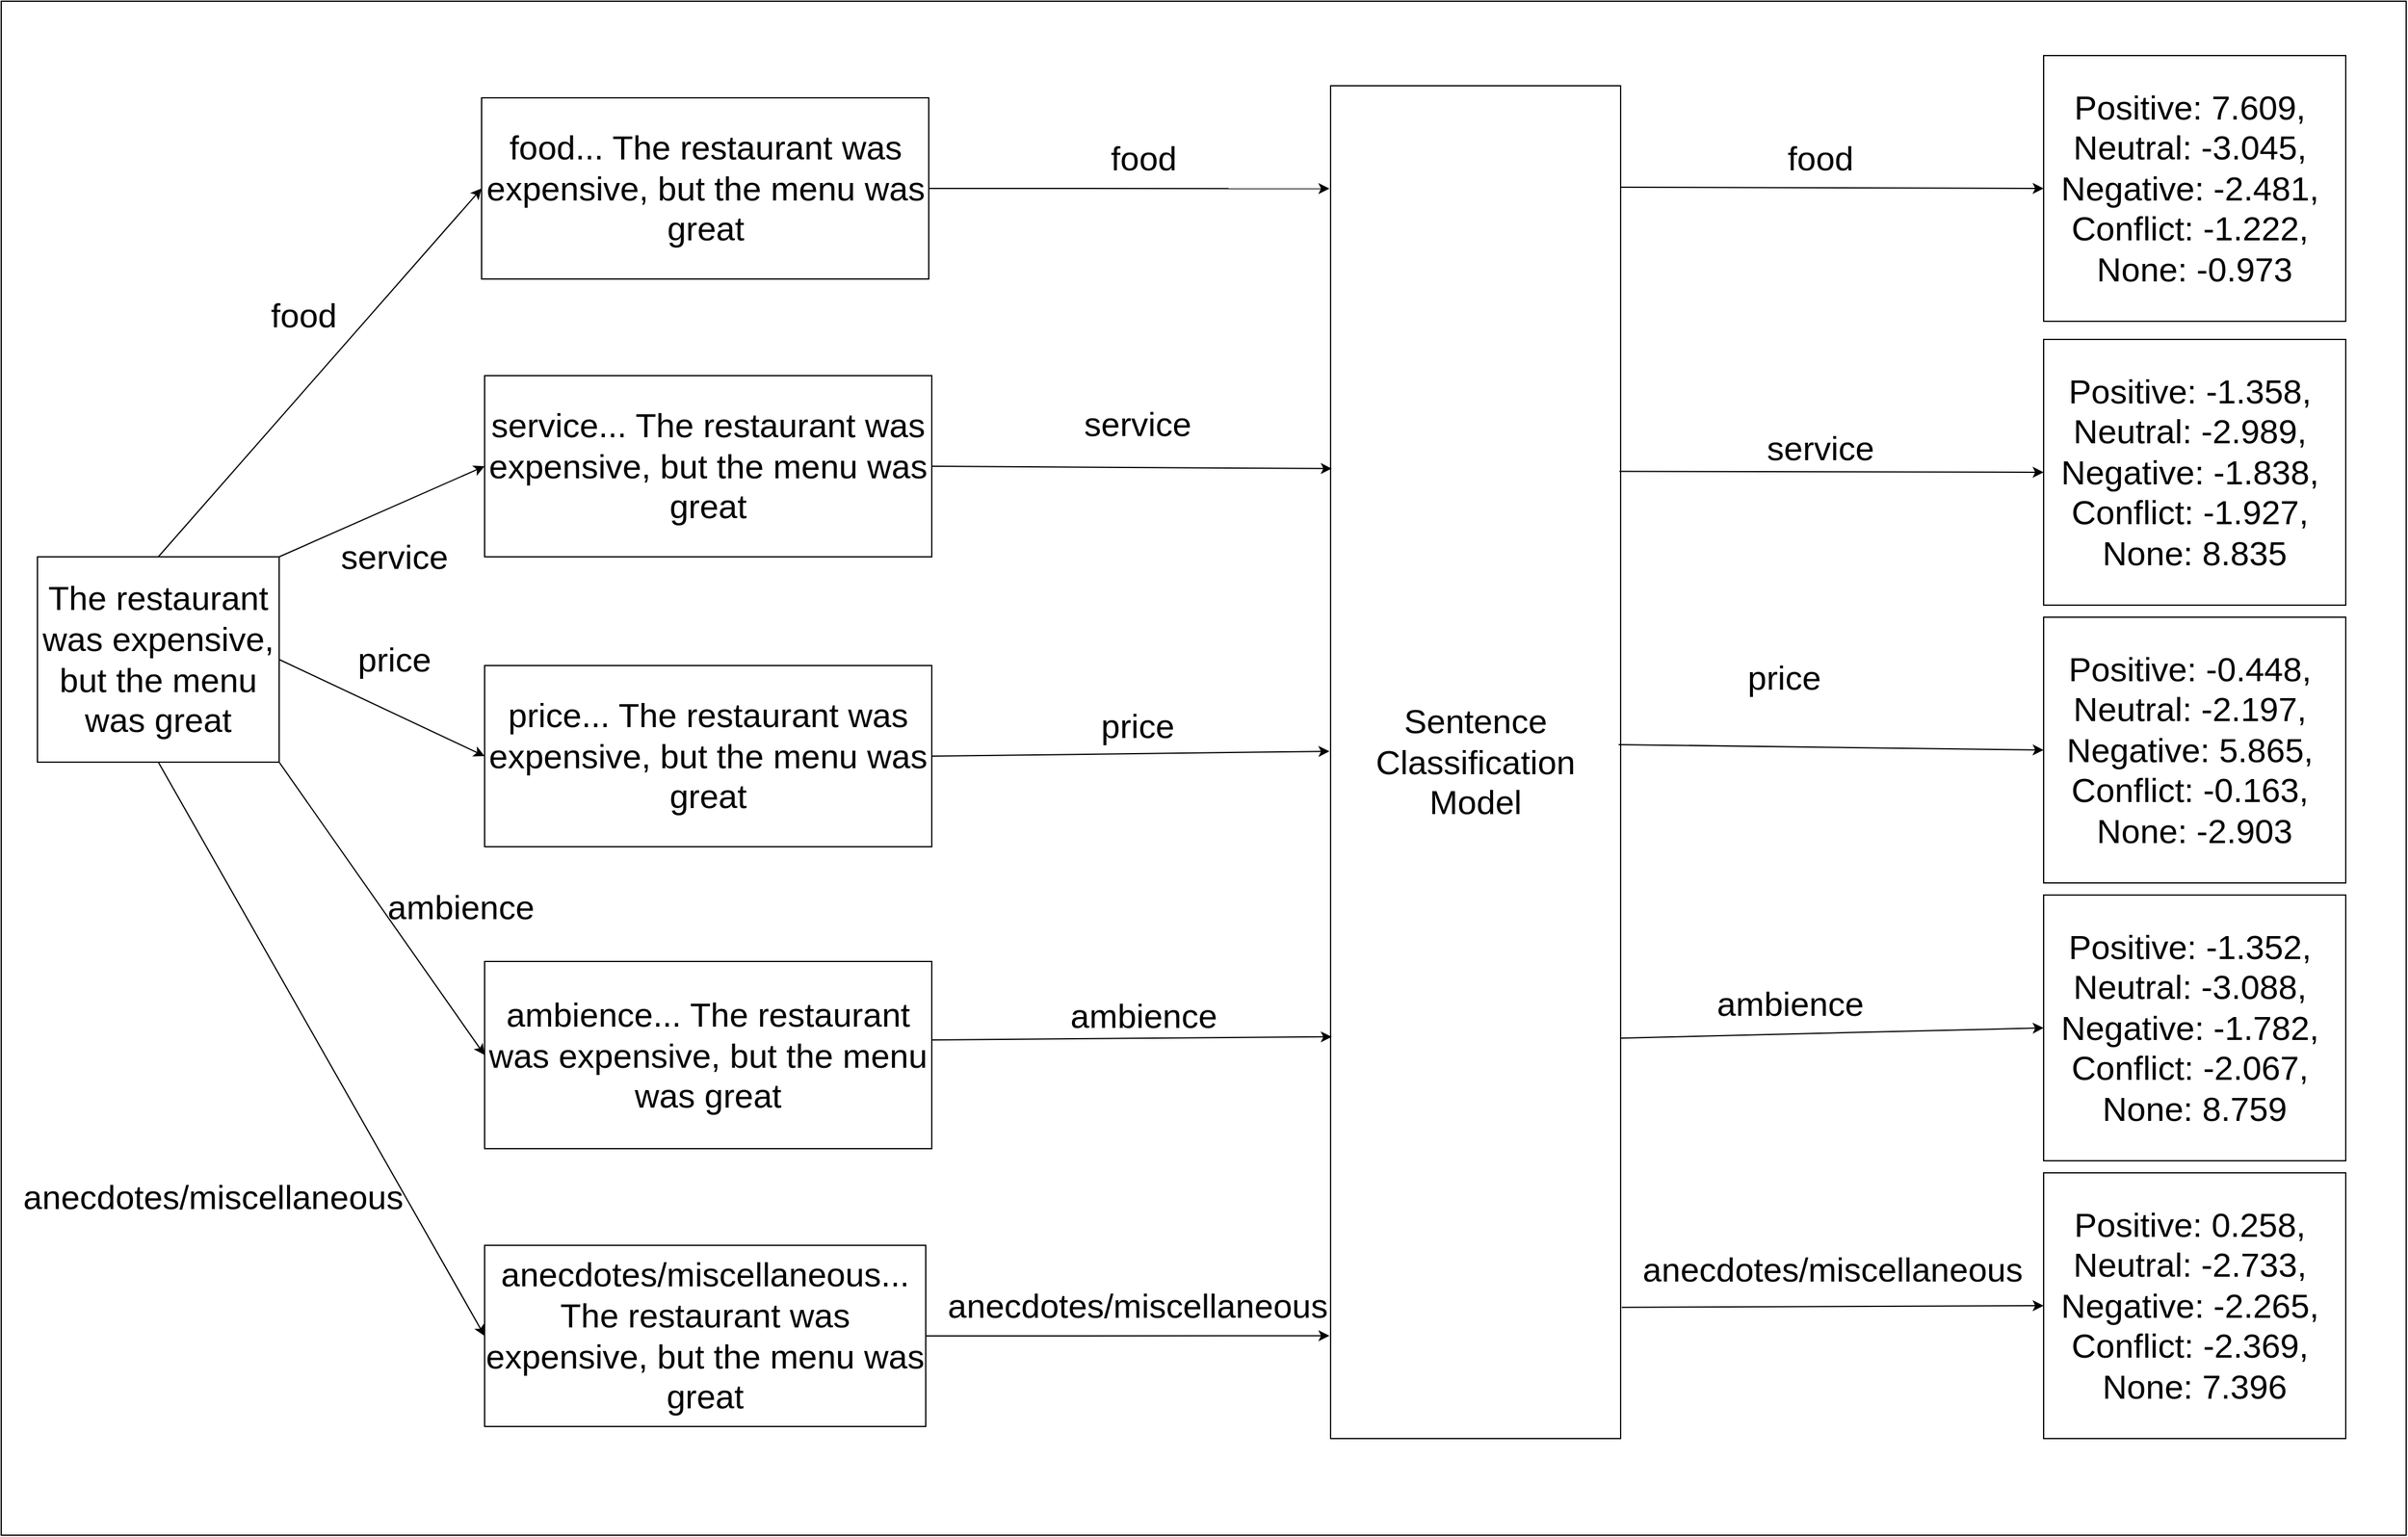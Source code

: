 <mxfile version="21.5.2" type="device">
  <diagram name="Page-1" id="GRuL2HMlIGnTMv60ljjs">
    <mxGraphModel dx="3240" dy="2625" grid="1" gridSize="10" guides="1" tooltips="1" connect="1" arrows="1" fold="1" page="1" pageScale="1" pageWidth="850" pageHeight="1100" math="0" shadow="0">
      <root>
        <mxCell id="0" />
        <mxCell id="1" parent="0" />
        <mxCell id="idzTTigCSiNujsVQetbt-52" value="" style="rounded=0;whiteSpace=wrap;html=1;fontSize=28;" vertex="1" parent="1">
          <mxGeometry x="-80" y="-130" width="1990" height="1270" as="geometry" />
        </mxCell>
        <mxCell id="idzTTigCSiNujsVQetbt-1" value="The restaurant was expensive, but the menu was great" style="rounded=0;whiteSpace=wrap;html=1;fontSize=28;" vertex="1" parent="1">
          <mxGeometry x="-50" y="330" width="200" height="170" as="geometry" />
        </mxCell>
        <mxCell id="idzTTigCSiNujsVQetbt-2" value="food... The restaurant was expensive, but the menu was great" style="rounded=0;whiteSpace=wrap;html=1;fontSize=28;" vertex="1" parent="1">
          <mxGeometry x="317.5" y="-50" width="370" height="150" as="geometry" />
        </mxCell>
        <mxCell id="idzTTigCSiNujsVQetbt-7" value="" style="endArrow=classic;html=1;rounded=0;entryX=0;entryY=0.5;entryDx=0;entryDy=0;exitX=0.5;exitY=0;exitDx=0;exitDy=0;fontSize=28;" edge="1" parent="1" source="idzTTigCSiNujsVQetbt-1" target="idzTTigCSiNujsVQetbt-2">
          <mxGeometry width="50" height="50" relative="1" as="geometry">
            <mxPoint x="400" y="440" as="sourcePoint" />
            <mxPoint x="450" y="390" as="targetPoint" />
          </mxGeometry>
        </mxCell>
        <mxCell id="idzTTigCSiNujsVQetbt-8" value="food" style="text;html=1;align=center;verticalAlign=middle;resizable=0;points=[];autosize=1;strokeColor=none;fillColor=none;fontSize=28;" vertex="1" parent="1">
          <mxGeometry x="130" y="105" width="80" height="50" as="geometry" />
        </mxCell>
        <mxCell id="idzTTigCSiNujsVQetbt-9" value="service... The restaurant was expensive, but the menu was great" style="rounded=0;whiteSpace=wrap;html=1;fontSize=28;" vertex="1" parent="1">
          <mxGeometry x="320" y="180" width="370" height="150" as="geometry" />
        </mxCell>
        <mxCell id="idzTTigCSiNujsVQetbt-10" value="anecdotes/miscellaneous... The restaurant was expensive, but the menu was great" style="rounded=0;whiteSpace=wrap;html=1;fontSize=28;" vertex="1" parent="1">
          <mxGeometry x="320" y="900" width="365" height="150" as="geometry" />
        </mxCell>
        <mxCell id="idzTTigCSiNujsVQetbt-11" value="price... The restaurant was expensive, but the menu was great" style="rounded=0;whiteSpace=wrap;html=1;fontSize=28;" vertex="1" parent="1">
          <mxGeometry x="320" y="420" width="370" height="150" as="geometry" />
        </mxCell>
        <mxCell id="idzTTigCSiNujsVQetbt-12" value="ambience... The restaurant was expensive, but the menu was great" style="rounded=0;whiteSpace=wrap;html=1;fontSize=28;" vertex="1" parent="1">
          <mxGeometry x="320" y="665" width="370" height="155" as="geometry" />
        </mxCell>
        <mxCell id="idzTTigCSiNujsVQetbt-13" value="" style="endArrow=classic;html=1;rounded=0;entryX=0;entryY=0.5;entryDx=0;entryDy=0;exitX=1;exitY=0;exitDx=0;exitDy=0;fontSize=28;" edge="1" parent="1" source="idzTTigCSiNujsVQetbt-1" target="idzTTigCSiNujsVQetbt-9">
          <mxGeometry width="50" height="50" relative="1" as="geometry">
            <mxPoint x="400" y="480" as="sourcePoint" />
            <mxPoint x="450" y="430" as="targetPoint" />
          </mxGeometry>
        </mxCell>
        <mxCell id="idzTTigCSiNujsVQetbt-14" value="service" style="text;html=1;align=center;verticalAlign=middle;resizable=0;points=[];autosize=1;strokeColor=none;fillColor=none;fontSize=28;" vertex="1" parent="1">
          <mxGeometry x="190" y="305" width="110" height="50" as="geometry" />
        </mxCell>
        <mxCell id="idzTTigCSiNujsVQetbt-15" value="" style="endArrow=classic;html=1;rounded=0;exitX=1;exitY=0.5;exitDx=0;exitDy=0;entryX=0;entryY=0.5;entryDx=0;entryDy=0;fontSize=28;" edge="1" parent="1" source="idzTTigCSiNujsVQetbt-1" target="idzTTigCSiNujsVQetbt-11">
          <mxGeometry width="50" height="50" relative="1" as="geometry">
            <mxPoint x="400" y="480" as="sourcePoint" />
            <mxPoint x="450" y="430" as="targetPoint" />
          </mxGeometry>
        </mxCell>
        <mxCell id="idzTTigCSiNujsVQetbt-16" value="price" style="text;html=1;align=center;verticalAlign=middle;resizable=0;points=[];autosize=1;strokeColor=none;fillColor=none;fontSize=28;" vertex="1" parent="1">
          <mxGeometry x="205" y="390" width="80" height="50" as="geometry" />
        </mxCell>
        <mxCell id="idzTTigCSiNujsVQetbt-17" value="" style="endArrow=classic;html=1;rounded=0;entryX=0;entryY=0.5;entryDx=0;entryDy=0;exitX=1;exitY=1;exitDx=0;exitDy=0;fontSize=28;" edge="1" parent="1" source="idzTTigCSiNujsVQetbt-1" target="idzTTigCSiNujsVQetbt-12">
          <mxGeometry width="50" height="50" relative="1" as="geometry">
            <mxPoint x="275" y="560" as="sourcePoint" />
            <mxPoint x="450" y="430" as="targetPoint" />
          </mxGeometry>
        </mxCell>
        <mxCell id="idzTTigCSiNujsVQetbt-19" value="" style="endArrow=classic;html=1;rounded=0;exitX=0.5;exitY=1;exitDx=0;exitDy=0;entryX=0;entryY=0.5;entryDx=0;entryDy=0;fontSize=28;" edge="1" parent="1" source="idzTTigCSiNujsVQetbt-1" target="idzTTigCSiNujsVQetbt-10">
          <mxGeometry width="50" height="50" relative="1" as="geometry">
            <mxPoint x="400" y="480" as="sourcePoint" />
            <mxPoint x="450" y="430" as="targetPoint" />
          </mxGeometry>
        </mxCell>
        <mxCell id="idzTTigCSiNujsVQetbt-20" value="anecdotes/miscellaneous" style="text;html=1;align=center;verticalAlign=middle;resizable=0;points=[];autosize=1;strokeColor=none;fillColor=none;fontSize=28;" vertex="1" parent="1">
          <mxGeometry x="-75" y="835" width="340" height="50" as="geometry" />
        </mxCell>
        <mxCell id="idzTTigCSiNujsVQetbt-21" value="" style="endArrow=classic;html=1;rounded=0;exitX=1;exitY=0.5;exitDx=0;exitDy=0;entryX=-0.004;entryY=0.076;entryDx=0;entryDy=0;entryPerimeter=0;fontSize=28;" edge="1" parent="1" source="idzTTigCSiNujsVQetbt-2" target="idzTTigCSiNujsVQetbt-22">
          <mxGeometry width="50" height="50" relative="1" as="geometry">
            <mxPoint x="530" y="480" as="sourcePoint" />
            <mxPoint x="970" y="145" as="targetPoint" />
          </mxGeometry>
        </mxCell>
        <mxCell id="idzTTigCSiNujsVQetbt-22" value="Sentence Classification Model" style="rounded=0;whiteSpace=wrap;html=1;fontSize=28;" vertex="1" parent="1">
          <mxGeometry x="1020" y="-60" width="240" height="1120" as="geometry" />
        </mxCell>
        <mxCell id="idzTTigCSiNujsVQetbt-24" value="food" style="text;html=1;align=center;verticalAlign=middle;resizable=0;points=[];autosize=1;strokeColor=none;fillColor=none;fontSize=28;" vertex="1" parent="1">
          <mxGeometry x="825" y="-25" width="80" height="50" as="geometry" />
        </mxCell>
        <mxCell id="idzTTigCSiNujsVQetbt-25" value="" style="endArrow=classic;html=1;rounded=0;entryX=0.004;entryY=0.283;entryDx=0;entryDy=0;entryPerimeter=0;exitX=1;exitY=0.5;exitDx=0;exitDy=0;fontSize=28;" edge="1" parent="1" source="idzTTigCSiNujsVQetbt-9" target="idzTTigCSiNujsVQetbt-22">
          <mxGeometry width="50" height="50" relative="1" as="geometry">
            <mxPoint x="590" y="450" as="sourcePoint" />
            <mxPoint x="640" y="400" as="targetPoint" />
          </mxGeometry>
        </mxCell>
        <mxCell id="idzTTigCSiNujsVQetbt-26" value="" style="endArrow=classic;html=1;rounded=0;entryX=-0.004;entryY=0.492;entryDx=0;entryDy=0;exitX=1;exitY=0.5;exitDx=0;exitDy=0;entryPerimeter=0;fontSize=28;" edge="1" parent="1" source="idzTTigCSiNujsVQetbt-11" target="idzTTigCSiNujsVQetbt-22">
          <mxGeometry width="50" height="50" relative="1" as="geometry">
            <mxPoint x="590" y="450" as="sourcePoint" />
            <mxPoint x="640" y="400" as="targetPoint" />
          </mxGeometry>
        </mxCell>
        <mxCell id="idzTTigCSiNujsVQetbt-27" value="" style="endArrow=classic;html=1;rounded=0;exitX=1;exitY=0.419;exitDx=0;exitDy=0;entryX=0.004;entryY=0.703;entryDx=0;entryDy=0;entryPerimeter=0;fontSize=28;exitPerimeter=0;" edge="1" parent="1" source="idzTTigCSiNujsVQetbt-12" target="idzTTigCSiNujsVQetbt-22">
          <mxGeometry width="50" height="50" relative="1" as="geometry">
            <mxPoint x="590" y="570" as="sourcePoint" />
            <mxPoint x="640" y="520" as="targetPoint" />
          </mxGeometry>
        </mxCell>
        <mxCell id="idzTTigCSiNujsVQetbt-28" value="" style="endArrow=classic;html=1;rounded=0;entryX=-0.004;entryY=0.924;entryDx=0;entryDy=0;entryPerimeter=0;exitX=1;exitY=0.5;exitDx=0;exitDy=0;fontSize=28;" edge="1" parent="1" source="idzTTigCSiNujsVQetbt-10" target="idzTTigCSiNujsVQetbt-22">
          <mxGeometry width="50" height="50" relative="1" as="geometry">
            <mxPoint x="590" y="510" as="sourcePoint" />
            <mxPoint x="640" y="460" as="targetPoint" />
          </mxGeometry>
        </mxCell>
        <mxCell id="idzTTigCSiNujsVQetbt-30" value="service" style="text;html=1;align=center;verticalAlign=middle;resizable=0;points=[];autosize=1;strokeColor=none;fillColor=none;fontSize=28;" vertex="1" parent="1">
          <mxGeometry x="805" y="195" width="110" height="50" as="geometry" />
        </mxCell>
        <mxCell id="idzTTigCSiNujsVQetbt-31" value="price" style="text;html=1;align=center;verticalAlign=middle;resizable=0;points=[];autosize=1;strokeColor=none;fillColor=none;fontSize=28;" vertex="1" parent="1">
          <mxGeometry x="820" y="445" width="80" height="50" as="geometry" />
        </mxCell>
        <mxCell id="idzTTigCSiNujsVQetbt-32" value="ambience" style="text;html=1;align=center;verticalAlign=middle;resizable=0;points=[];autosize=1;strokeColor=none;fillColor=none;fontSize=28;" vertex="1" parent="1">
          <mxGeometry x="225" y="595" width="150" height="50" as="geometry" />
        </mxCell>
        <mxCell id="idzTTigCSiNujsVQetbt-33" value="anecdotes/miscellaneous" style="text;html=1;align=center;verticalAlign=middle;resizable=0;points=[];autosize=1;strokeColor=none;fillColor=none;fontSize=28;" vertex="1" parent="1">
          <mxGeometry x="690" y="925" width="340" height="50" as="geometry" />
        </mxCell>
        <mxCell id="idzTTigCSiNujsVQetbt-34" value="&lt;pre style=&quot;font-size: 28px;&quot;&gt;&lt;font face=&quot;Helvetica&quot; style=&quot;font-size: 28px;&quot;&gt;Positive: 7.609, &lt;br style=&quot;font-size: 28px;&quot;&gt;Neutral: -3.045, &lt;br style=&quot;font-size: 28px;&quot;&gt;Negative: -2.481, &lt;br style=&quot;font-size: 28px;&quot;&gt;Conflict: -1.222, &lt;br style=&quot;font-size: 28px;&quot;&gt;None: -0.973&lt;/font&gt;&lt;/pre&gt;" style="rounded=0;whiteSpace=wrap;html=1;fontSize=28;" vertex="1" parent="1">
          <mxGeometry x="1610" y="-85" width="250" height="220" as="geometry" />
        </mxCell>
        <mxCell id="idzTTigCSiNujsVQetbt-35" value="&lt;pre style=&quot;font-size: 28px;&quot;&gt;&lt;font face=&quot;Helvetica&quot; style=&quot;font-size: 28px;&quot;&gt;Positive: -1.358, &lt;br style=&quot;font-size: 28px;&quot;&gt;Neutral: -2.989, &lt;br style=&quot;font-size: 28px;&quot;&gt;Negative: -1.838, &lt;br style=&quot;font-size: 28px;&quot;&gt;Conflict: -1.927, &lt;br style=&quot;font-size: 28px;&quot;&gt;None: 8.835&lt;/font&gt;&lt;/pre&gt;" style="rounded=0;whiteSpace=wrap;html=1;fontSize=28;" vertex="1" parent="1">
          <mxGeometry x="1610" y="150" width="250" height="220" as="geometry" />
        </mxCell>
        <mxCell id="idzTTigCSiNujsVQetbt-36" value="&lt;pre style=&quot;font-size: 28px;&quot;&gt;&lt;font face=&quot;Helvetica&quot; style=&quot;font-size: 28px;&quot;&gt;Positive: -0.448, &lt;br style=&quot;font-size: 28px;&quot;&gt;Neutral: -2.197, &lt;br style=&quot;font-size: 28px;&quot;&gt;Negative: 5.865, &lt;br style=&quot;font-size: 28px;&quot;&gt;Conflict: -0.163, &lt;br style=&quot;font-size: 28px;&quot;&gt;None: -2.903&lt;/font&gt;&lt;/pre&gt;" style="rounded=0;whiteSpace=wrap;html=1;fontSize=28;" vertex="1" parent="1">
          <mxGeometry x="1610" y="380" width="250" height="220" as="geometry" />
        </mxCell>
        <mxCell id="idzTTigCSiNujsVQetbt-37" value="&lt;pre style=&quot;font-size: 28px;&quot;&gt;&lt;font face=&quot;Helvetica&quot; style=&quot;font-size: 28px;&quot;&gt;Positive: -1.352, &lt;br style=&quot;font-size: 28px;&quot;&gt;Neutral: -3.088, &lt;br style=&quot;font-size: 28px;&quot;&gt;Negative: -1.782, &lt;br style=&quot;font-size: 28px;&quot;&gt;Conflict: -2.067, &lt;br style=&quot;font-size: 28px;&quot;&gt;None: 8.759&lt;/font&gt;&lt;/pre&gt;" style="rounded=0;whiteSpace=wrap;html=1;fontSize=28;" vertex="1" parent="1">
          <mxGeometry x="1610" y="610" width="250" height="220" as="geometry" />
        </mxCell>
        <mxCell id="idzTTigCSiNujsVQetbt-38" value="&lt;pre style=&quot;font-size: 28px;&quot;&gt;&lt;font face=&quot;Helvetica&quot; style=&quot;font-size: 28px;&quot;&gt;Positive: 0.258, &lt;br style=&quot;font-size: 28px;&quot;&gt;Neutral: -2.733, &lt;br style=&quot;font-size: 28px;&quot;&gt;Negative: -2.265, &lt;br style=&quot;font-size: 28px;&quot;&gt;Conflict: -2.369, &lt;br style=&quot;font-size: 28px;&quot;&gt;None: 7.396&lt;/font&gt;&lt;/pre&gt;" style="rounded=0;whiteSpace=wrap;html=1;fontSize=28;" vertex="1" parent="1">
          <mxGeometry x="1610" y="840" width="250" height="220" as="geometry" />
        </mxCell>
        <mxCell id="idzTTigCSiNujsVQetbt-40" value="" style="endArrow=classic;html=1;rounded=0;entryX=0;entryY=0.5;entryDx=0;entryDy=0;exitX=1;exitY=0.075;exitDx=0;exitDy=0;exitPerimeter=0;fontSize=28;" edge="1" parent="1" source="idzTTigCSiNujsVQetbt-22" target="idzTTigCSiNujsVQetbt-34">
          <mxGeometry width="50" height="50" relative="1" as="geometry">
            <mxPoint x="1060" y="480" as="sourcePoint" />
            <mxPoint x="1110" y="430" as="targetPoint" />
          </mxGeometry>
        </mxCell>
        <mxCell id="idzTTigCSiNujsVQetbt-41" value="" style="endArrow=classic;html=1;rounded=0;entryX=0;entryY=0.5;entryDx=0;entryDy=0;exitX=0.996;exitY=0.285;exitDx=0;exitDy=0;exitPerimeter=0;fontSize=28;" edge="1" parent="1" source="idzTTigCSiNujsVQetbt-22" target="idzTTigCSiNujsVQetbt-35">
          <mxGeometry width="50" height="50" relative="1" as="geometry">
            <mxPoint x="1060" y="480" as="sourcePoint" />
            <mxPoint x="1110" y="430" as="targetPoint" />
          </mxGeometry>
        </mxCell>
        <mxCell id="idzTTigCSiNujsVQetbt-42" value="" style="endArrow=classic;html=1;rounded=0;entryX=0;entryY=0.5;entryDx=0;entryDy=0;fontSize=28;exitX=0.993;exitY=0.487;exitDx=0;exitDy=0;exitPerimeter=0;" edge="1" parent="1" source="idzTTigCSiNujsVQetbt-22" target="idzTTigCSiNujsVQetbt-36">
          <mxGeometry width="50" height="50" relative="1" as="geometry">
            <mxPoint x="1260" y="445" as="sourcePoint" />
            <mxPoint x="1110" y="430" as="targetPoint" />
          </mxGeometry>
        </mxCell>
        <mxCell id="idzTTigCSiNujsVQetbt-43" value="" style="endArrow=classic;html=1;rounded=0;entryX=0;entryY=0.5;entryDx=0;entryDy=0;exitX=1;exitY=0.704;exitDx=0;exitDy=0;exitPerimeter=0;fontSize=28;" edge="1" parent="1" source="idzTTigCSiNujsVQetbt-22" target="idzTTigCSiNujsVQetbt-37">
          <mxGeometry width="50" height="50" relative="1" as="geometry">
            <mxPoint x="1060" y="480" as="sourcePoint" />
            <mxPoint x="1110" y="430" as="targetPoint" />
          </mxGeometry>
        </mxCell>
        <mxCell id="idzTTigCSiNujsVQetbt-44" value="" style="endArrow=classic;html=1;rounded=0;entryX=0;entryY=0.5;entryDx=0;entryDy=0;exitX=1.004;exitY=0.903;exitDx=0;exitDy=0;exitPerimeter=0;fontSize=28;" edge="1" parent="1" source="idzTTigCSiNujsVQetbt-22" target="idzTTigCSiNujsVQetbt-38">
          <mxGeometry width="50" height="50" relative="1" as="geometry">
            <mxPoint x="1060" y="480" as="sourcePoint" />
            <mxPoint x="1110" y="430" as="targetPoint" />
          </mxGeometry>
        </mxCell>
        <mxCell id="idzTTigCSiNujsVQetbt-45" value="food" style="text;html=1;align=center;verticalAlign=middle;resizable=0;points=[];autosize=1;strokeColor=none;fillColor=none;fontSize=28;" vertex="1" parent="1">
          <mxGeometry x="1385" y="-25" width="80" height="50" as="geometry" />
        </mxCell>
        <mxCell id="idzTTigCSiNujsVQetbt-46" value="service" style="text;html=1;align=center;verticalAlign=middle;resizable=0;points=[];autosize=1;strokeColor=none;fillColor=none;fontSize=28;" vertex="1" parent="1">
          <mxGeometry x="1370" y="215" width="110" height="50" as="geometry" />
        </mxCell>
        <mxCell id="idzTTigCSiNujsVQetbt-47" value="price" style="text;html=1;align=center;verticalAlign=middle;resizable=0;points=[];autosize=1;strokeColor=none;fillColor=none;fontSize=28;" vertex="1" parent="1">
          <mxGeometry x="1355" y="405" width="80" height="50" as="geometry" />
        </mxCell>
        <mxCell id="idzTTigCSiNujsVQetbt-48" value="ambience" style="text;html=1;align=center;verticalAlign=middle;resizable=0;points=[];autosize=1;strokeColor=none;fillColor=none;fontSize=28;" vertex="1" parent="1">
          <mxGeometry x="1325" y="675" width="150" height="50" as="geometry" />
        </mxCell>
        <mxCell id="idzTTigCSiNujsVQetbt-49" value="anecdotes/miscellaneous" style="text;html=1;align=center;verticalAlign=middle;resizable=0;points=[];autosize=1;strokeColor=none;fillColor=none;fontSize=28;" vertex="1" parent="1">
          <mxGeometry x="1265" y="895" width="340" height="50" as="geometry" />
        </mxCell>
        <mxCell id="idzTTigCSiNujsVQetbt-55" value="ambience" style="text;html=1;align=center;verticalAlign=middle;resizable=0;points=[];autosize=1;strokeColor=none;fillColor=none;fontSize=28;" vertex="1" parent="1">
          <mxGeometry x="790" y="685" width="150" height="50" as="geometry" />
        </mxCell>
      </root>
    </mxGraphModel>
  </diagram>
</mxfile>
